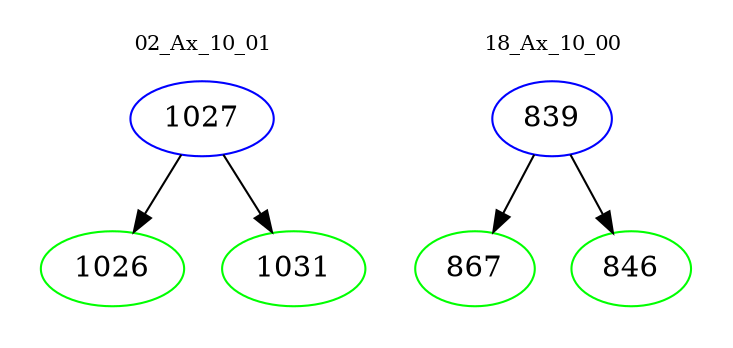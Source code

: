 digraph{
subgraph cluster_0 {
color = white
label = "02_Ax_10_01";
fontsize=10;
T0_1027 [label="1027", color="blue"]
T0_1027 -> T0_1026 [color="black"]
T0_1026 [label="1026", color="green"]
T0_1027 -> T0_1031 [color="black"]
T0_1031 [label="1031", color="green"]
}
subgraph cluster_1 {
color = white
label = "18_Ax_10_00";
fontsize=10;
T1_839 [label="839", color="blue"]
T1_839 -> T1_867 [color="black"]
T1_867 [label="867", color="green"]
T1_839 -> T1_846 [color="black"]
T1_846 [label="846", color="green"]
}
}
